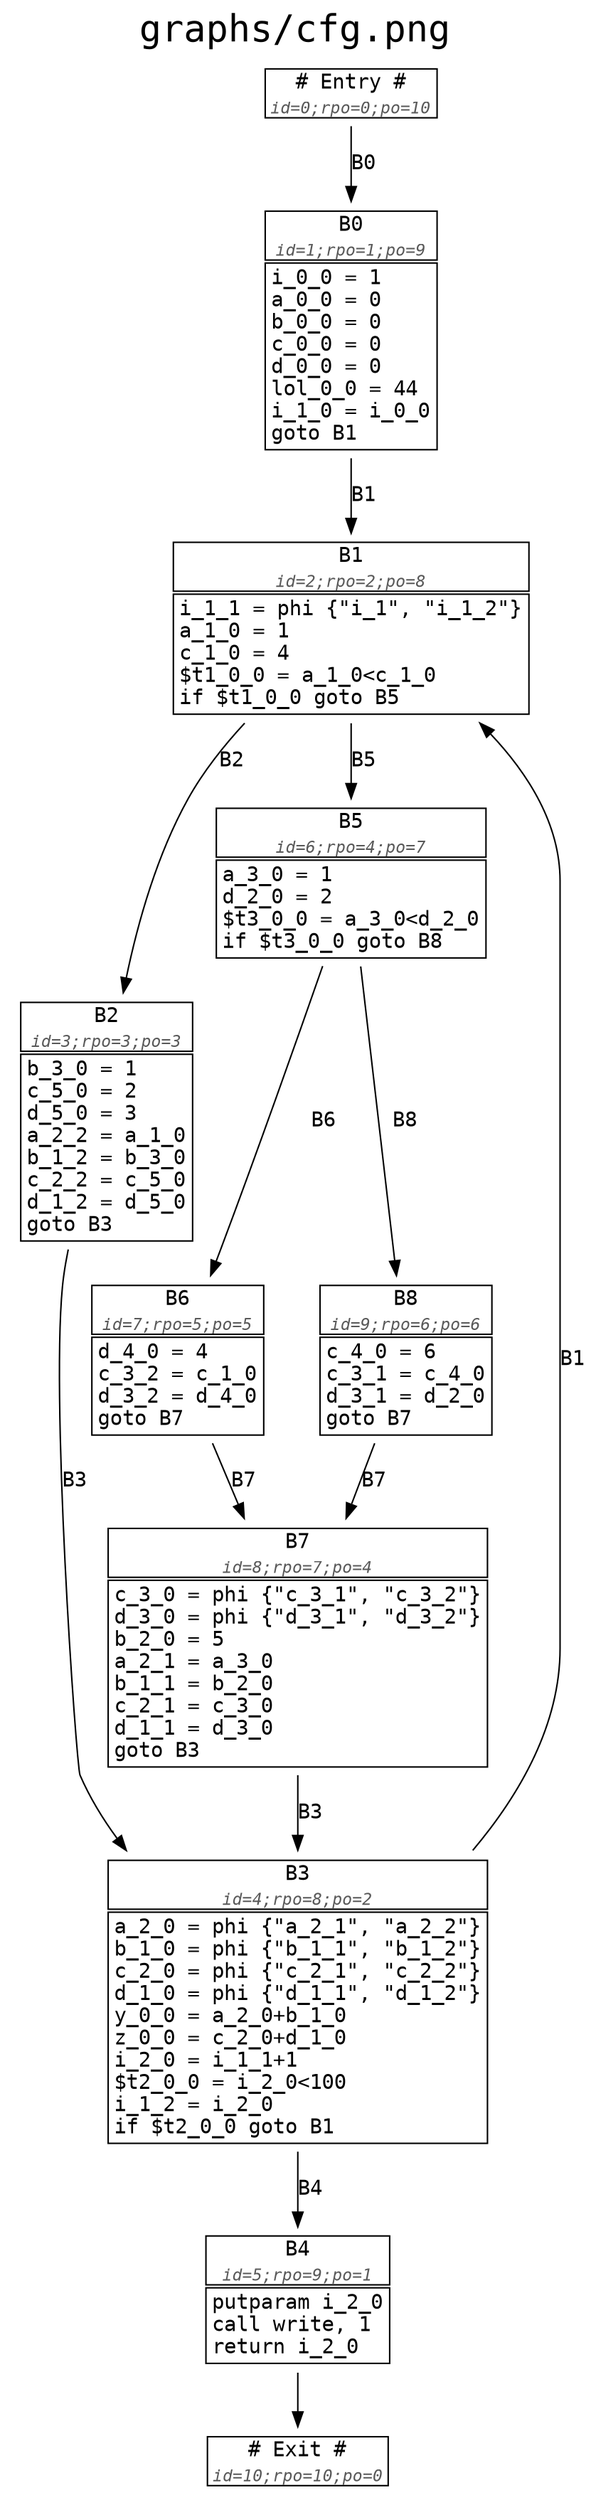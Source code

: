 digraph g {
	graph [bb="0,0,391,1679",
		fontname="DejaVu Sans Mono",
		fontsize=25,
		label=<graphs/cfg.png>,
		labelloc=t,
		lheight=0.39,
		lp="195.5,1661",
		lwidth=2.93
	];
	node [fontname="DejaVu Sans Mono",
		label="\N",
		shape=none
	];
	edge [fontname="DejaVu Sans Mono"];
	"# Entry #"	[height=0.625,
		label=<<TABLE BORDER="0" CELLBORDER="1"><TR><TD STYLE='' COLSPAN='2' PORT='# Entry #_enter'># Entry #<FONT COLOR='gray35' POINT-SIZE='13'><SUB><I><BR/>id=0;rpo=0;po=10</I></SUB></FONT></TD></TR></TABLE>>,
		pos="233,1620.5",
		width=1.8889];
	B0	[height=2.4028,
		label=<<TABLE BORDER="0" CELLBORDER="1"><TR><TD STYLE='' COLSPAN='2' PORT='B0_enter'>B0<FONT COLOR='gray35' POINT-SIZE='13'><SUB><I><BR/>id=1;rpo=1;po=9</I></SUB></FONT></TD></TR><TR><TD STYLE='' COLSPAN='2'><FONT>i_0_0 = 1<BR ALIGN='LEFT'/>a_0_0 = 0<BR ALIGN='LEFT'/>b_0_0 = 0<BR ALIGN='LEFT'/>c_0_0 = 0<BR ALIGN='LEFT'/>d_0_0 = 0<BR ALIGN='LEFT'/>lol_0_0 = 44<BR ALIGN='LEFT'/>i_1_0 = i_0_0<BR ALIGN='LEFT'/>goto B1<BR ALIGN='LEFT'/></FONT></TD></TR></TABLE>>,
		pos="233,1460.5",
		width=1.8889];
	"# Entry #" -> B0	[key=edge_65,
		label=B0,
		lp="241.5,1572.5",
		pos="e,233,1547.1 233,1597.9 233,1586.8 233,1572.4 233,1557.2"];
	B1	[height=1.7778,
		label=<<TABLE BORDER="0" CELLBORDER="1"><TR><TD STYLE='' COLSPAN='2' PORT='B1_enter'>B1<FONT COLOR='gray35' POINT-SIZE='13'><SUB><I><BR/>id=2;rpo=2;po=8</I></SUB></FONT></TD></TR><TR><TD STYLE='' COLSPAN='2'><FONT>i_1_1 = phi {&#34;i_1&#34;, &#34;i_1_2&#34;}<BR ALIGN='LEFT'/>a_1_0 = 1<BR ALIGN='LEFT'/>c_1_0 = 4<BR ALIGN='LEFT'/>$t1_0_0 = a_1_0&lt;c_1_0<BR ALIGN='LEFT'/>if $t1_0_0 goto B5<BR ALIGN='LEFT'/></FONT></TD></TR></TABLE>>,
		pos="233,1259",
		width=3.6111];
	B0 -> B1	[key=edge_66,
		label=B1,
		lp="241.5,1348.5",
		pos="e,233,1323.1 233,1373.7 233,1360.3 233,1346.6 233,1333.5"];
	B2	[height=2.4028,
		label=<<TABLE BORDER="0" CELLBORDER="1"><TR><TD STYLE='' COLSPAN='2' PORT='B2_enter'>B2<FONT COLOR='gray35' POINT-SIZE='13'><SUB><I><BR/>id=3;rpo=3;po=3</I></SUB></FONT></TD></TR><TR><TD STYLE='' COLSPAN='2'><FONT>b_3_0 = 1<BR ALIGN='LEFT'/>c_5_0 = 2<BR ALIGN='LEFT'/>d_5_0 = 3<BR ALIGN='LEFT'/>a_2_2 = a_1_0<BR ALIGN='LEFT'/>b_1_2 = b_3_0<BR ALIGN='LEFT'/>c_2_2 = c_5_0<BR ALIGN='LEFT'/>d_1_2 = d_5_0<BR ALIGN='LEFT'/>goto B3<BR ALIGN='LEFT'/></FONT></TD></TR></TABLE>>,
		pos="68,926.5",
		width=1.8889];
	B1 -> B2	[key=edge_68,
		label=B2,
		lp="152.5,1169.5",
		pos="e,79.204,1013 161.13,1195 146.82,1179.5 133.1,1162.1 123,1144 102.39,1107 89.35,1062.1 81.178,1022.9"];
	B5	[height=1.5694,
		label=<<TABLE BORDER="0" CELLBORDER="1"><TR><TD STYLE='' COLSPAN='2' PORT='B5_enter'>B5<FONT COLOR='gray35' POINT-SIZE='13'><SUB><I><BR/>id=6;rpo=4;po=7</I></SUB></FONT></TD></TR><TR><TD STYLE='' COLSPAN='2'><FONT>a_3_0 = 1<BR ALIGN='LEFT'/>d_2_0 = 2<BR ALIGN='LEFT'/>$t3_0_0 = a_3_0&lt;d_2_0<BR ALIGN='LEFT'/>if $t3_0_0 goto B8<BR ALIGN='LEFT'/></FONT></TD></TR></TABLE>>,
		pos="233,1087.5",
		width=2.8056];
	B1 -> B5	[key=edge_67,
		label=B5,
		lp="241.5,1169.5",
		pos="e,233,1144.1 233,1194.9 233,1181.6 233,1167.6 233,1154.2"];
	B3	[height=2.8194,
		label=<<TABLE BORDER="0" CELLBORDER="1"><TR><TD STYLE='' COLSPAN='2' PORT='B3_enter'>B3<FONT COLOR='gray35' POINT-SIZE='13'><SUB><I><BR/>id=4;rpo=8;po=2</I></SUB></FONT></TD></TR><TR><TD STYLE='' COLSPAN='2'><FONT>a_2_0 = phi {&#34;a_2_1&#34;, &#34;a_2_2&#34;}<BR ALIGN='LEFT'/>b_1_0 = phi {&#34;b_1_1&#34;, &#34;b_1_2&#34;}<BR ALIGN='LEFT'/>c_2_0 = phi {&#34;c_2_1&#34;, &#34;c_2_2&#34;}<BR ALIGN='LEFT'/>d_1_0 = phi {&#34;d_1_1&#34;, &#34;d_1_2&#34;}<BR ALIGN='LEFT'/>y_0_0 = a_2_0+b_1_0<BR ALIGN='LEFT'/>z_0_0 = c_2_0+d_1_0<BR ALIGN='LEFT'/>i_2_0 = i_1_1+1<BR ALIGN='LEFT'/>$t2_0_0 = i_2_0&lt;100<BR ALIGN='LEFT'/>i_1_2 = i_2_0<BR ALIGN='LEFT'/>if $t2_0_0 goto B1<BR ALIGN='LEFT'/></FONT></TD></TR></TABLE>>,
		pos="197,332.5",
		width=3.8333];
	B2 -> B3	[key=edge_69,
		label=B3,
		lp="46.5,683.5",
		pos="e,81.237,434.16 42.056,839.75 40.843,833.78 39.8,827.82 39,822 29.138,750.25 47.557,490.62 50,485 56.468,470.11 65.1,455.83 74.953,\
442.4"];
	B3 -> B1	[key=edge_70,
		label=B1,
		lp="382.5,765.5",
		pos="e,319.89,1195 315.06,434.22 347.53,472.7 374,519.66 374,570.5 374,1088.5 374,1088.5 374,1088.5 374,1126.4 352.85,1160.4 326.94,1187.8"];
	B4	[height=1.3611,
		label=<<TABLE BORDER="0" CELLBORDER="1"><TR><TD STYLE='' COLSPAN='2' PORT='B4_enter'>B4<FONT COLOR='gray35' POINT-SIZE='13'><SUB><I><BR/>id=5;rpo=9;po=1</I></SUB></FONT></TD></TR><TR><TD STYLE='' COLSPAN='2'><FONT>putparam i_2_0<BR ALIGN='LEFT'/>call write, 1<BR ALIGN='LEFT'/>return i_2_0<BR ALIGN='LEFT'/></FONT></TD></TR></TABLE>>,
		pos="197,131",
		width=2];
	B3 -> B4	[key=edge_71,
		label=B4,
		lp="205.5,205.5",
		pos="e,197,180.06 197,230.87 197,216.89 197,202.93 197,190.09"];
	"# Exit #"	[height=0.625,
		label=<<TABLE BORDER="0" CELLBORDER="1"><TR><TD STYLE='' COLSPAN='2' PORT='# Exit #_enter'># Exit #<FONT COLOR='gray35' POINT-SIZE='13'><SUB><I><BR/>id=10;rpo=10;po=0</I></SUB></FONT></TD></TR></TABLE>>,
		pos="197,22.5",
		width=1.9722];
	B4 -> "# Exit #"	[key=edge_72,
		pos="e,197,45.245 197,81.736 197,72.758 197,63.589 197,55.263"];
	B6	[height=1.5694,
		label=<<TABLE BORDER="0" CELLBORDER="1"><TR><TD STYLE='' COLSPAN='2' PORT='B6_enter'>B6<FONT COLOR='gray35' POINT-SIZE='13'><SUB><I><BR/>id=7;rpo=5;po=5</I></SUB></FONT></TD></TR><TR><TD STYLE='' COLSPAN='2'><FONT>d_4_0 = 4<BR ALIGN='LEFT'/>c_3_2 = c_1_0<BR ALIGN='LEFT'/>d_3_2 = d_4_0<BR ALIGN='LEFT'/>goto B7<BR ALIGN='LEFT'/></FONT></TD></TR></TABLE>>,
		pos="116,765.5",
		width=1.8889];
	B5 -> B6	[key=edge_74,
		label=B6,
		lp="214.5,926.5",
		pos="e,138.2,822.21 213.77,1031 196.28,980.91 169.53,905.3 145,840 143.98,837.29 142.94,834.53 141.87,831.74"];
	B8	[height=1.5694,
		label=<<TABLE BORDER="0" CELLBORDER="1"><TR><TD STYLE='' COLSPAN='2' PORT='B8_enter'>B8<FONT COLOR='gray35' POINT-SIZE='13'><SUB><I><BR/>id=9;rpo=6;po=6</I></SUB></FONT></TD></TR><TR><TD STYLE='' COLSPAN='2'><FONT>c_4_0 = 6<BR ALIGN='LEFT'/>c_3_1 = c_4_0<BR ALIGN='LEFT'/>d_3_1 = d_2_0<BR ALIGN='LEFT'/>goto B7<BR ALIGN='LEFT'/></FONT></TD></TR></TABLE>>,
		pos="270,765.5",
		width=1.8889];
	B5 -> B8	[key=edge_73,
		label=B8,
		lp="269.5,926.5",
		pos="e,263.57,822.14 239.44,1030.8 245.83,975.52 255.61,890.92 262.38,832.39"];
	B7	[height=2.4028,
		label=<<TABLE BORDER="0" CELLBORDER="1"><TR><TD STYLE='' COLSPAN='2' PORT='B7_enter'>B7<FONT COLOR='gray35' POINT-SIZE='13'><SUB><I><BR/>id=8;rpo=7;po=4</I></SUB></FONT></TD></TR><TR><TD STYLE='' COLSPAN='2'><FONT>c_3_0 = phi {&#34;c_3_1&#34;, &#34;c_3_2&#34;}<BR ALIGN='LEFT'/>d_3_0 = phi {&#34;d_3_1&#34;, &#34;d_3_2&#34;}<BR ALIGN='LEFT'/>b_2_0 = 5<BR ALIGN='LEFT'/>a_2_1 = a_3_0<BR ALIGN='LEFT'/>b_1_1 = b_2_0<BR ALIGN='LEFT'/>c_2_1 = c_3_0<BR ALIGN='LEFT'/>d_1_1 = d_3_0<BR ALIGN='LEFT'/>goto B3<BR ALIGN='LEFT'/></FONT></TD></TR></TABLE>>,
		pos="197,571.5",
		width=3.8333];
	B6 -> B7	[key=edge_75,
		label=B7,
		lp="160.5,683.5",
		pos="e,160.8,658.3 139.43,708.97 144.91,695.97 150.9,681.77 156.88,667.6"];
	B7 -> B3	[key=edge_76,
		label=B3,
		lp="205.5,459.5",
		pos="e,197,434.27 197,484.94 197,471.84 197,458.15 197,444.6"];
	B8 -> B7	[key=edge_77,
		label=B7,
		lp="248.5,683.5",
		pos="e,229.62,658.3 248.89,708.97 243.99,696.1 238.65,682.04 233.31,668"];
}
